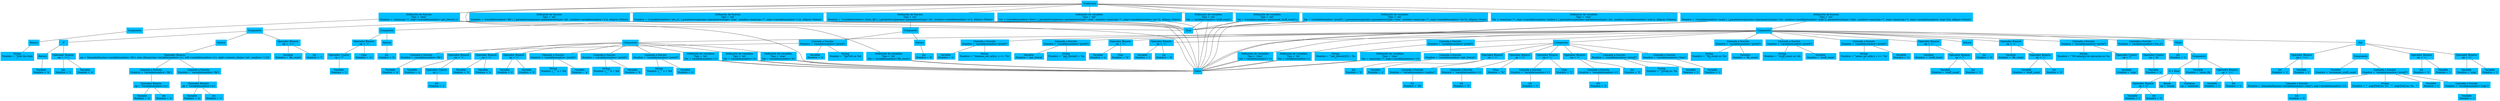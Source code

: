 // AST para Mini C
digraph AST {
	node [color=deepskyblue shape=box style=filled]
	edge [arrowhead=none]
	n01 [label=Traduccion]
	n02 [label="Definición de variables 
Tipo = 'int' 
Var = (variable(nombre='printf'), l_parametros(params=parametros(type='char', nombre=unary(op='*', expr=variable(nombre='str'))), ellipsis=True))"]
	n02 -> False
	n02 -> True
	n01 -> n02
	n03 [label="Definición de variables 
Tipo = 'char' 
Var = unary(op='*', expr=(variable(nombre='malloc'), l_parametros(params=parametros(type='int', nombre=variable(nombre='size')), ellipsis=False)))"]
	n03 -> False
	n03 -> True
	n01 -> n03
	n04 [label="Definición de variables 
Tipo = 'int' 
Var = (variable(nombre='free'), l_parametros(params=parametros(type='char', nombre=unary(op='*', expr=variable(nombre='ptr'))), ellipsis=False))"]
	n04 -> False
	n04 -> True
	n01 -> n04
	n05 [label="Definición de variables 
Tipo = 'int' 
Var = variable(nombre='stuff_count')"]
	n05 -> False
	n05 -> True
	n01 -> n05
	n06 [label="Definición de variables 
Tipo = 'int' 
Var = (variable(nombre='increment_stuff_count'),)"]
	n06 -> False
	n06 -> True
	n01 -> n06
	n07 [label="Definición de variables 
Tipo = 'int' 
Var = variable(nombre='fib_count')"]
	n07 -> False
	n07 -> False
	n01 -> n07
	n08 [label="Definición de funcion 
Tipo = 'int' 
Nombre = '(variable(nombre='fib'), l_parametros(params=parametros(type='int', nombre=variable(nombre='n')), ellipsis=False))'"]
	n09 [label=Compuesto]
	n10 [label="Operador Binario 
op = '+='"]
	n11 [label="Variable 
Nombre = 'fib_count'"]
	n10 -> n11
	n12 [label="Int 
Nombre = '1'"]
	n10 -> n12
	n09 -> n10
	n13 [label=If]
	n14 [label="Operador Binario 
op = '<='"]
	n15 [label="Variable 
Nombre = 'n'"]
	n14 -> n15
	n16 [label="Int 
Nombre = '1'"]
	n14 -> n16
	n13 -> n14
	n17 [label=Return]
	n18 [label="Variable 
Nombre = 'n'"]
	n17 -> n18
	n13 -> n17
	n09 -> n13
	n19 [label=Return]
	n20 [label="Operador Binario 
op = 'llamada(funcion=variable(nombre='fib'), exp=[binary(op=variable(nombre='n'), left=variable(nombre='n'), right=numero_i(type='int', nombre='1'))])'"]
	n21 [label="Llamada a función 
Nombre = 'variable(nombre='fib')'"]
	n22 [label="Operador Binario 
op = 'variable(nombre='n')'"]
	n23 [label="Variable 
Nombre = 'n'"]
	n22 -> n23
	n24 [label="Int 
Nombre = '1'"]
	n22 -> n24
	n21 -> n22
	n20 -> n21
	n25 [label="Llamada a función 
Nombre = 'variable(nombre='fib')'"]
	n26 [label="Operador Binario 
op = 'variable(nombre='n')'"]
	n27 [label="Variable 
Nombre = 'n'"]
	n26 -> n27
	n28 [label="Int 
Nombre = '2'"]
	n26 -> n28
	n25 -> n26
	n20 -> n25
	n19 -> n20
	n09 -> n19
	n08 -> n09
	n08 -> True
	n08 -> False
	n01 -> n08
	n29 [label="Definición de funcion 
Tipo = 'int' 
Nombre = '(variable(nombre='show_fib'), l_parametros(params=parametros(type='int', nombre=variable(nombre='n')), ellipsis=False))'"]
	n30 [label=Compuesto]
	n31 [label="Llamada a función 
Nombre = 'variable(nombre='printf')'"]
	n32 [label="String 
Nombre = '\"fin(%d) es %d.\n\"'"]
	n31 -> n32
	n33 [label="Variable 
Nombre = 'n'"]
	n31 -> n33
	n34 [label="Llamada a función 
Nombre = 'variable(nombre='fib')'"]
	n35 [label="Variable 
Nombre = 'n'"]
	n34 -> n35
	n31 -> n34
	n30 -> n31
	n36 [label=Return]
	n37 [label="Int 
Nombre = '0'"]
	n36 -> n37
	n30 -> n36
	n29 -> n30
	n29 -> True
	n29 -> False
	n01 -> n29
	n38 [label="Definición de funcion 
Tipo = 'int' 
Nombre = '(variable(nombre='set_a'), l_parametros(params=parametros(type='char', nombre=unary(op='*', expr=variable(nombre='c'))), ellipsis=False))'"]
	n39 [label=Compuesto]
	n40 [label="Operador Binario 
op = '='"]
	n41 [label="Operador Unario 
op = '*'"]
	n42 [label="Variable 
Nombre = 'c'"]
	n41 -> n42
	n40 -> n41
	n43 [label="Char 
Nombre = ''a''"]
	n40 -> n43
	n39 -> n40
	n44 [label=Return]
	n45 [label="Int 
Nombre = '0'"]
	n44 -> n45
	n39 -> n44
	n38 -> n39
	n38 -> True
	n38 -> False
	n01 -> n38
	n46 [label="Definición de funcion 
Tipo = 'char' 
Nombre = 'unary(op='*', expr=(variable(nombre='get_literal'),))'"]
	n47 [label=Compuesto]
	n48 [label=Return]
	n49 [label="String 
Nombre = '\"blah bla blah\n\"'"]
	n48 -> n49
	n47 -> n48
	n46 -> n47
	n46 -> True
	n46 -> False
	n01 -> n46
	n50 [label="Definición de funcion 
Tipo = 'int' 
Nombre = '(variable(nombre='main'), l_parametros(params=(parametros(type='int', nombre=variable(nombre='argc')), parametros(type='char', nombre=unary(op='*', expr=unary(op='*', expr=variable(nombre='argv'))))), ellipsis=False))'"]
	n51 [label=Compuesto]
	n52 [label="Definición de variables 
Tipo = 'char' 
Var = variable(nombre='c')"]
	n52 -> False
	n52 -> False
	n51 -> n52
	n53 [label="Definición de variables 
Tipo = 'int' 
Var = variable(nombre='i')"]
	n53 -> False
	n53 -> False
	n51 -> n53
	n54 [label="Operador Binario 
op = '='"]
	n55 [label="Variable 
Nombre = 'c'"]
	n54 -> n55
	n56 [label="Char 
Nombre = ''h''"]
	n54 -> n56
	n51 -> n54
	n57 [label="Operador Binario 
op = '='"]
	n58 [label="Variable 
Nombre = 'fib_count'"]
	n57 -> n58
	n59 [label="Operador Binario 
op = '='"]
	n60 [label="Variable 
Nombre = 'stuff_count'"]
	n59 -> n60
	n61 [label="Int 
Nombre = '0'"]
	n59 -> n61
	n57 -> n59
	n51 -> n57
	n62 [label="Llamada a función 
Nombre = 'variable(nombre='printf')'"]
	n63 [label="String 
Nombre = '\"Mi noimbre de ejecucion es %s.\n\"'"]
	n62 -> n63
	n64 [label="Operador Unario 
op = '*'"]
	n65 [label="Variable 
Nombre = 'argv'"]
	n64 -> n65
	n62 -> n64
	n51 -> n62
	n66 [label=For]
	n67 [label="Operador Binario 
op = '='"]
	n68 [label="Variable 
Nombre = 'i'"]
	n67 -> n68
	n69 [label="Int 
Nombre = '0'"]
	n67 -> n69
	n66 -> n67
	n70 [label="Operador Binario 
op = '<'"]
	n71 [label="Variable 
Nombre = 'i'"]
	n70 -> n71
	n72 [label="Variable 
Nombre = 'argc'"]
	n70 -> n72
	n66 -> n70
	n73 [label="Operador Binario 
op = '+='"]
	n74 [label="Variable 
Nombre = 'i'"]
	n73 -> n74
	n75 [label="Int 
Nombre = '1'"]
	n73 -> n75
	n66 -> n73
	n76 [label=Compuesto]
	n77 [label="Llamada a función 
Nombre = 'variable(nombre='printf')'"]
	n78 [label="String 
Nombre = '\"  argv[%d] es: %s   \"\"  argv[%d] es: %s   \"'"]
	n77 -> n78
	n79 [label="Variable 
Nombre = 'i'"]
	n77 -> n79
	n80 [label="Llamada a función 
Nombre = 'variable(nombre='argv')'"]
	n81 [label="Variable 
Nombre = 'i'"]
	n80 -> n81
	n77 -> n80
	n82 [label="Llamada a función 
Nombre = 'llamada(funcion=variable(nombre='argv'), exp=variable(nombre='i'))'"]
	n83 [label="Int 
Nombre = '0'"]
	n82 -> n83
	n77 -> n82
	n76 -> n77
	n84 [label="Variable 
Nombre = 'increment_stuff_count'"]
	n76 -> n84
	n66 -> n76
	n51 -> n66
	n85 [label="Operador Binario 
op = '='"]
	n86 [label="Variable 
Nombre = 'i'"]
	n85 -> n86
	n87 [label="Int 
Nombre = '0'"]
	n85 -> n87
	n51 -> n85
	n88 [label=While]
	n89 [label="Int 
Nombre = '1'"]
	n88 -> n89
	n90 [label=Compuesto]
	n91 [label="Variable 
Nombre = 'show_fib'"]
	n90 -> n91
	n92 [label="Operador Binario 
op = '+='"]
	n93 [label="Variable 
Nombre = 'i'"]
	n92 -> n93
	n94 [label="Int 
Nombre = '1'"]
	n92 -> n94
	n90 -> n92
	n95 [label="If + Else"]
	n96 [label="Operador Binario 
op = '>'"]
	n97 [label="Variable 
Nombre = 'i'"]
	n96 -> n97
	n98 [label="Int 
Nombre = '5'"]
	n96 -> n98
	n95 -> n96
	n99 [label="Break 
op = 'break'"]
	n95 -> n99
	n100 [label="Continue 
op = 'continue'"]
	n95 -> n100
	n90 -> n95
	n88 -> n90
	n51 -> n88
	n101 [label="Operador Binario 
op = '='"]
	n102 [label="Variable 
Nombre = 'stuff_count'"]
	n101 -> n102
	n103 [label="Operador Binario 
op = '*'"]
	n104 [label="Variable 
Nombre = 'stuff_count'"]
	n103 -> n104
	n105 [label="Int 
Nombre = '2'"]
	n103 -> n105
	n101 -> n103
	n51 -> n101
	n106 [label="Llamada a función 
Nombre = 'variable(nombre='printf')'"]
	n107 [label="String 
Nombre = '\"fib_count es %d.\n\"'"]
	n106 -> n107
	n108 [label="Variable 
Nombre = 'fib_count'"]
	n106 -> n108
	n51 -> n106
	n109 [label="Llamada a función 
Nombre = 'variable(nombre='printf')'"]
	n110 [label="String 
Nombre = '\"stuff_count es %d.\n\"'"]
	n109 -> n110
	n111 [label="Variable 
Nombre = 'stuff_count'"]
	n109 -> n111
	n51 -> n109
	n112 [label="Llamada a función 
Nombre = 'variable(nombre='printf')'"]
	n113 [label="String 
Nombre = '\"antes set_a(&c), c == '%c'\n\"'"]
	n112 -> n113
	n114 [label="Variable 
Nombre = 'c'"]
	n112 -> n114
	n51 -> n112
	n115 [label="Llamada a función 
Nombre = 'variable(nombre='set_a')'"]
	n116 [label="Operador Unario 
op = '&'"]
	n117 [label="Variable 
Nombre = 'c'"]
	n116 -> n117
	n115 -> n116
	n51 -> n115
	n118 [label=Compuesto]
	n119 [label="Definición de variables 
Tipo = 'int' 
Var = variable(nombre='a')"]
	n119 -> False
	n119 -> False
	n118 -> n119
	n120 [label="Definición de variables 
Tipo = 'char' 
Var = variable(nombre='b')"]
	n120 -> False
	n120 -> False
	n118 -> n120
	n121 [label="Definición de variables 
Tipo = 'int' 
Var = variable(nombre='c')"]
	n121 -> False
	n121 -> False
	n118 -> n121
	n122 [label="Operador Binario 
op = '='"]
	n123 [label="Variable 
Nombre = 'a'"]
	n122 -> n123
	n124 [label="Operador Unario 
op = '-'"]
	n125 [label="Int 
Nombre = '1'"]
	n124 -> n125
	n122 -> n124
	n118 -> n122
	n126 [label="Operador Binario 
op = '='"]
	n127 [label="Variable 
Nombre = 'b'"]
	n126 -> n127
	n128 [label="Variable 
Nombre = 'a'"]
	n126 -> n128
	n118 -> n126
	n129 [label="Operador Binario 
op = '='"]
	n130 [label="Variable 
Nombre = 'c'"]
	n129 -> n130
	n131 [label="Variable 
Nombre = 'b'"]
	n129 -> n131
	n118 -> n129
	n132 [label="Llamada a función 
Nombre = 'variable(nombre='printf')'"]
	n133 [label="String 
Nombre = '\"  a = %d\n\"'"]
	n132 -> n133
	n134 [label="Variable 
Nombre = 'a'"]
	n132 -> n134
	n118 -> n132
	n135 [label="Llamada a función 
Nombre = 'variable(nombre='printf')'"]
	n136 [label="String 
Nombre = '\"  b = %d\n\"'"]
	n135 -> n136
	n137 [label="Variable 
Nombre = 'b'"]
	n135 -> n137
	n118 -> n135
	n138 [label="Llamada a función 
Nombre = 'variable(nombre='printf')'"]
	n139 [label="String 
Nombre = '\"  c = %d\n\"'"]
	n138 -> n139
	n140 [label="Variable 
Nombre = 'c'"]
	n138 -> n140
	n118 -> n138
	n51 -> n118
	n141 [label="Llamada a función 
Nombre = 'variable(nombre='printf')'"]
	n142 [label="String 
Nombre = '\"despues set_a(&c), c == '%c'\n\"'"]
	n141 -> n142
	n143 [label="Variable 
Nombre = 'c'"]
	n141 -> n143
	n51 -> n141
	n144 [label="Llamada a función 
Nombre = 'variable(nombre='printf')'"]
	n145 [label="String 
Nombre = '\"get_literal() = %s\n\"'"]
	n144 -> n145
	n146 [label="Variable 
Nombre = 'get_literal'"]
	n144 -> n146
	n51 -> n144
	n147 [label="Llamada a función 
Nombre = 'variable(nombre='printf')'"]
	n148 [label="String 
Nombre = '\"get_literal()[3] = %c\n\"'"]
	n147 -> n148
	n149 [label="Llamada a función 
Nombre = 'variable(nombre='get_literal')'"]
	n150 [label="Int 
Nombre = '3'"]
	n149 -> n150
	n147 -> n149
	n51 -> n147
	n151 [label=Compuesto]
	n152 [label="Definición de variables 
Tipo = 'char' 
Var = unary(op='*', expr=variable(nombre='c'))"]
	n152 -> False
	n152 -> False
	n151 -> n152
	n153 [label="Operador Binario 
op = '='"]
	n154 [label="Variable 
Nombre = 'c'"]
	n153 -> n154
	n155 [label="Llamada a función 
Nombre = 'variable(nombre='malloc')'"]
	n156 [label="Int 
Nombre = '30'"]
	n155 -> n156
	n153 -> n155
	n151 -> n153
	n157 [label="Operador Binario 
op = '='"]
	n158 [label="Llamada a función 
Nombre = 'variable(nombre='c')'"]
	n159 [label="Int 
Nombre = '0'"]
	n158 -> n159
	n157 -> n158
	n160 [label="Char 
Nombre = ''h''"]
	n157 -> n160
	n151 -> n157
	n161 [label="Operador Binario 
op = '='"]
	n162 [label="Llamada a función 
Nombre = 'variable(nombre='c')'"]
	n163 [label="Int 
Nombre = '1'"]
	n162 -> n163
	n161 -> n162
	n164 [label="Char 
Nombre = ''i''"]
	n161 -> n164
	n151 -> n161
	n165 [label="Operador Binario 
op = '='"]
	n166 [label="Llamada a función 
Nombre = 'variable(nombre='c')'"]
	n167 [label="Int 
Nombre = '2'"]
	n166 -> n167
	n165 -> n166
	n168 [label="Int 
Nombre = '0'"]
	n165 -> n168
	n151 -> n165
	n169 [label="Llamada a función 
Nombre = 'variable(nombre='printf')'"]
	n170 [label="String 
Nombre = '\"string es: %s\n\"'"]
	n169 -> n170
	n171 [label="Variable 
Nombre = 'c'"]
	n169 -> n171
	n151 -> n169
	n172 [label="Llamada a función 
Nombre = 'variable(nombre='free')'"]
	n173 [label="Variable 
Nombre = 'c'"]
	n172 -> n173
	n151 -> n172
	n51 -> n151
	n174 [label=Return]
	n175 [label="Int 
Nombre = '0'"]
	n174 -> n175
	n51 -> n174
	n50 -> n51
	n50 -> False
	n50 -> False
	n01 -> n50
}
